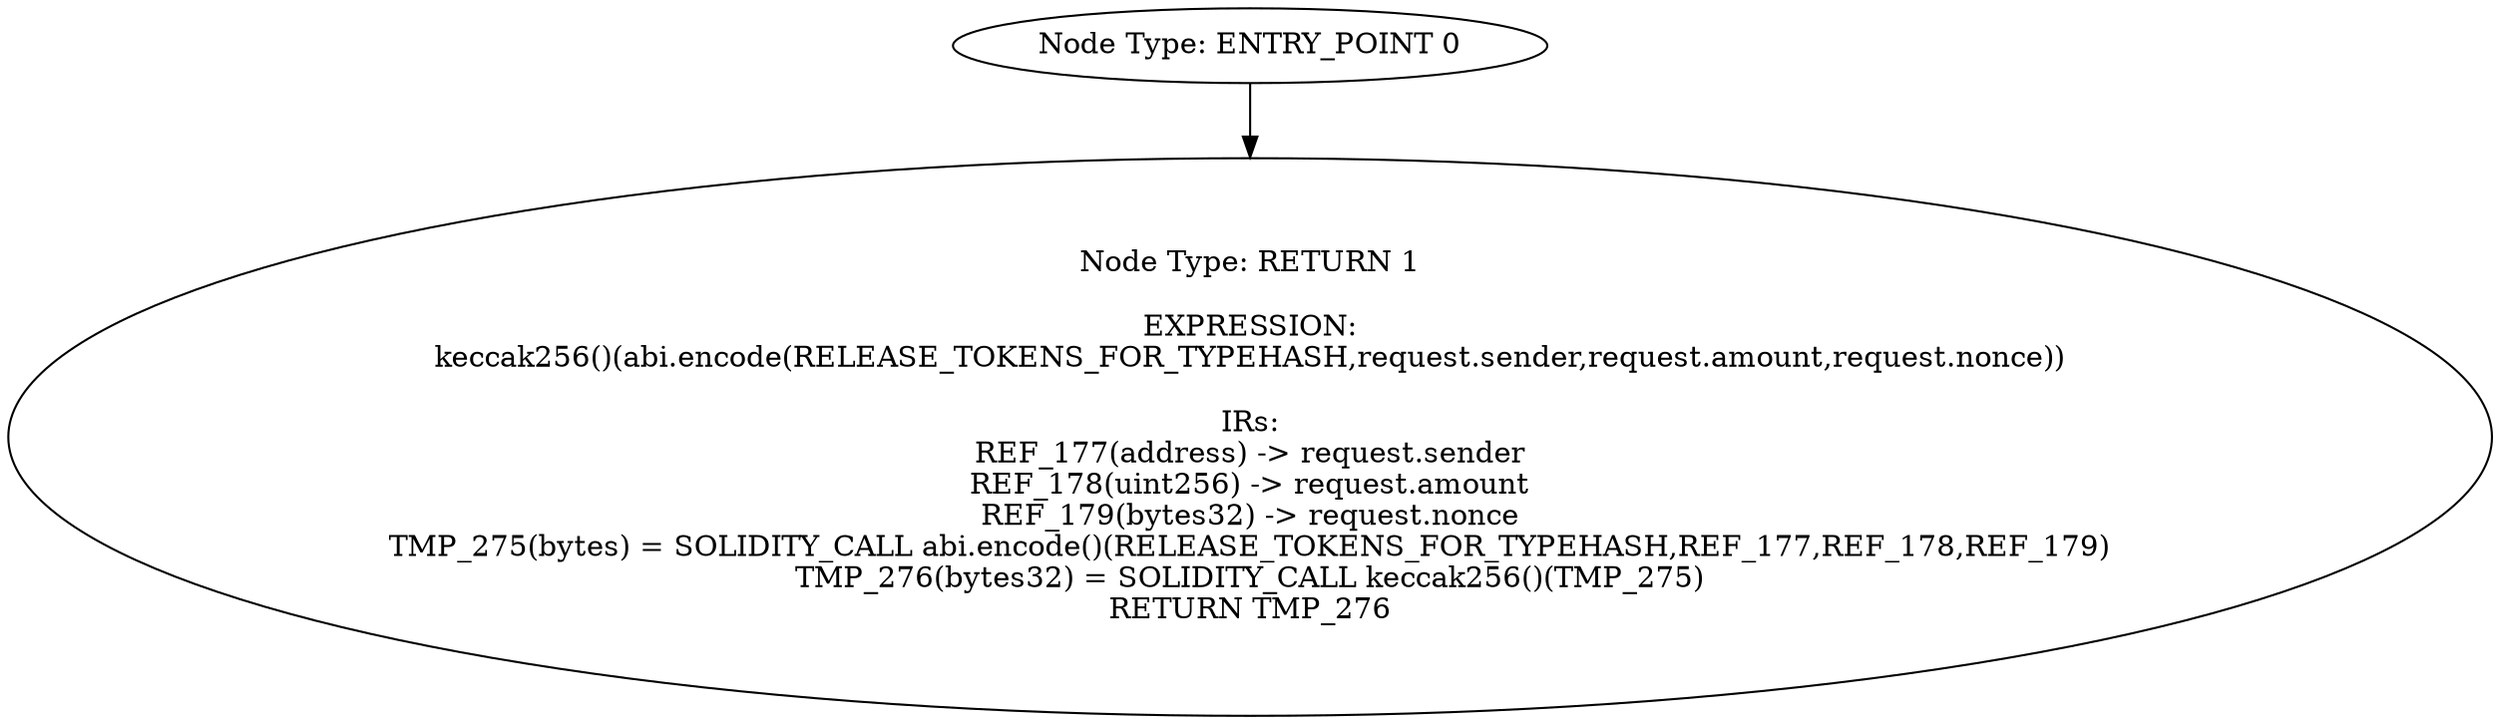 digraph{
0[label="Node Type: ENTRY_POINT 0
"];
0->1;
1[label="Node Type: RETURN 1

EXPRESSION:
keccak256()(abi.encode(RELEASE_TOKENS_FOR_TYPEHASH,request.sender,request.amount,request.nonce))

IRs:
REF_177(address) -> request.sender
REF_178(uint256) -> request.amount
REF_179(bytes32) -> request.nonce
TMP_275(bytes) = SOLIDITY_CALL abi.encode()(RELEASE_TOKENS_FOR_TYPEHASH,REF_177,REF_178,REF_179)
TMP_276(bytes32) = SOLIDITY_CALL keccak256()(TMP_275)
RETURN TMP_276"];
}
